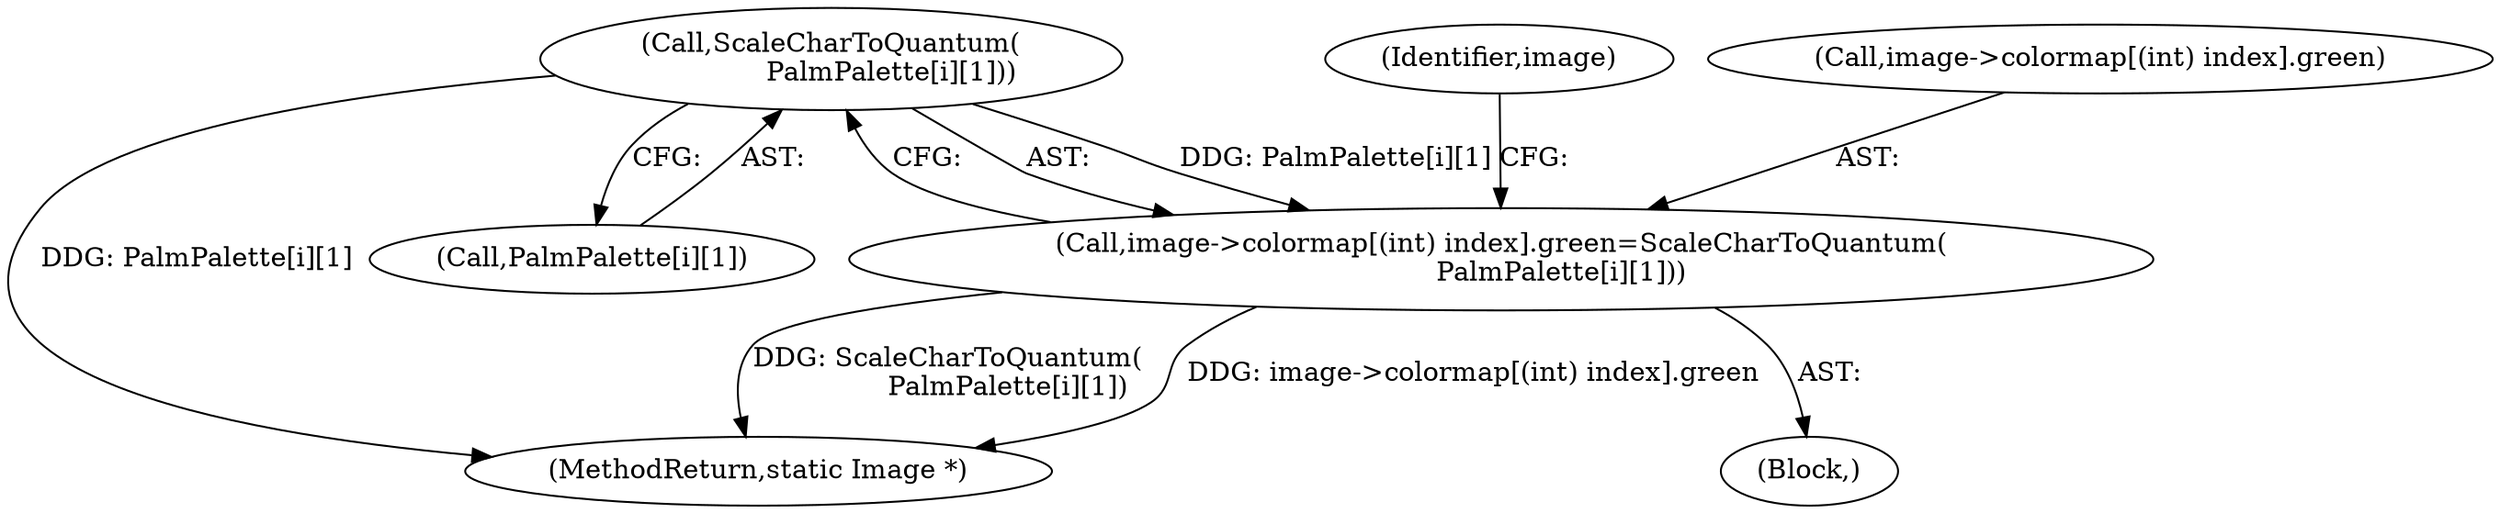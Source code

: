 digraph "0_ImageMagick_f6e9d0d9955e85bdd7540b251cd50d598dacc5e6_41@array" {
"1000566" [label="(Call,ScaleCharToQuantum(\n              PalmPalette[i][1]))"];
"1000556" [label="(Call,image->colormap[(int) index].green=ScaleCharToQuantum(\n              PalmPalette[i][1]))"];
"1001239" [label="(MethodReturn,static Image *)"];
"1000530" [label="(Block,)"];
"1000556" [label="(Call,image->colormap[(int) index].green=ScaleCharToQuantum(\n              PalmPalette[i][1]))"];
"1000576" [label="(Identifier,image)"];
"1000566" [label="(Call,ScaleCharToQuantum(\n              PalmPalette[i][1]))"];
"1000567" [label="(Call,PalmPalette[i][1])"];
"1000557" [label="(Call,image->colormap[(int) index].green)"];
"1000566" -> "1000556"  [label="AST: "];
"1000566" -> "1000567"  [label="CFG: "];
"1000567" -> "1000566"  [label="AST: "];
"1000556" -> "1000566"  [label="CFG: "];
"1000566" -> "1001239"  [label="DDG: PalmPalette[i][1]"];
"1000566" -> "1000556"  [label="DDG: PalmPalette[i][1]"];
"1000556" -> "1000530"  [label="AST: "];
"1000557" -> "1000556"  [label="AST: "];
"1000576" -> "1000556"  [label="CFG: "];
"1000556" -> "1001239"  [label="DDG: image->colormap[(int) index].green"];
"1000556" -> "1001239"  [label="DDG: ScaleCharToQuantum(\n              PalmPalette[i][1])"];
}
